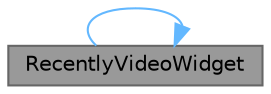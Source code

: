 digraph "RecentlyVideoWidget"
{
 // LATEX_PDF_SIZE
  bgcolor="transparent";
  edge [fontname=Helvetica,fontsize=10,labelfontname=Helvetica,labelfontsize=10];
  node [fontname=Helvetica,fontsize=10,shape=box,height=0.2,width=0.4];
  rankdir="LR";
  Node1 [id="Node000001",label="RecentlyVideoWidget",height=0.2,width=0.4,color="gray40", fillcolor="grey60", style="filled", fontcolor="black",tooltip="构造函数，初始化最近视频界面"];
  Node1 -> Node1 [id="edge1_Node000001_Node000001",color="steelblue1",style="solid",tooltip=" "];
}
